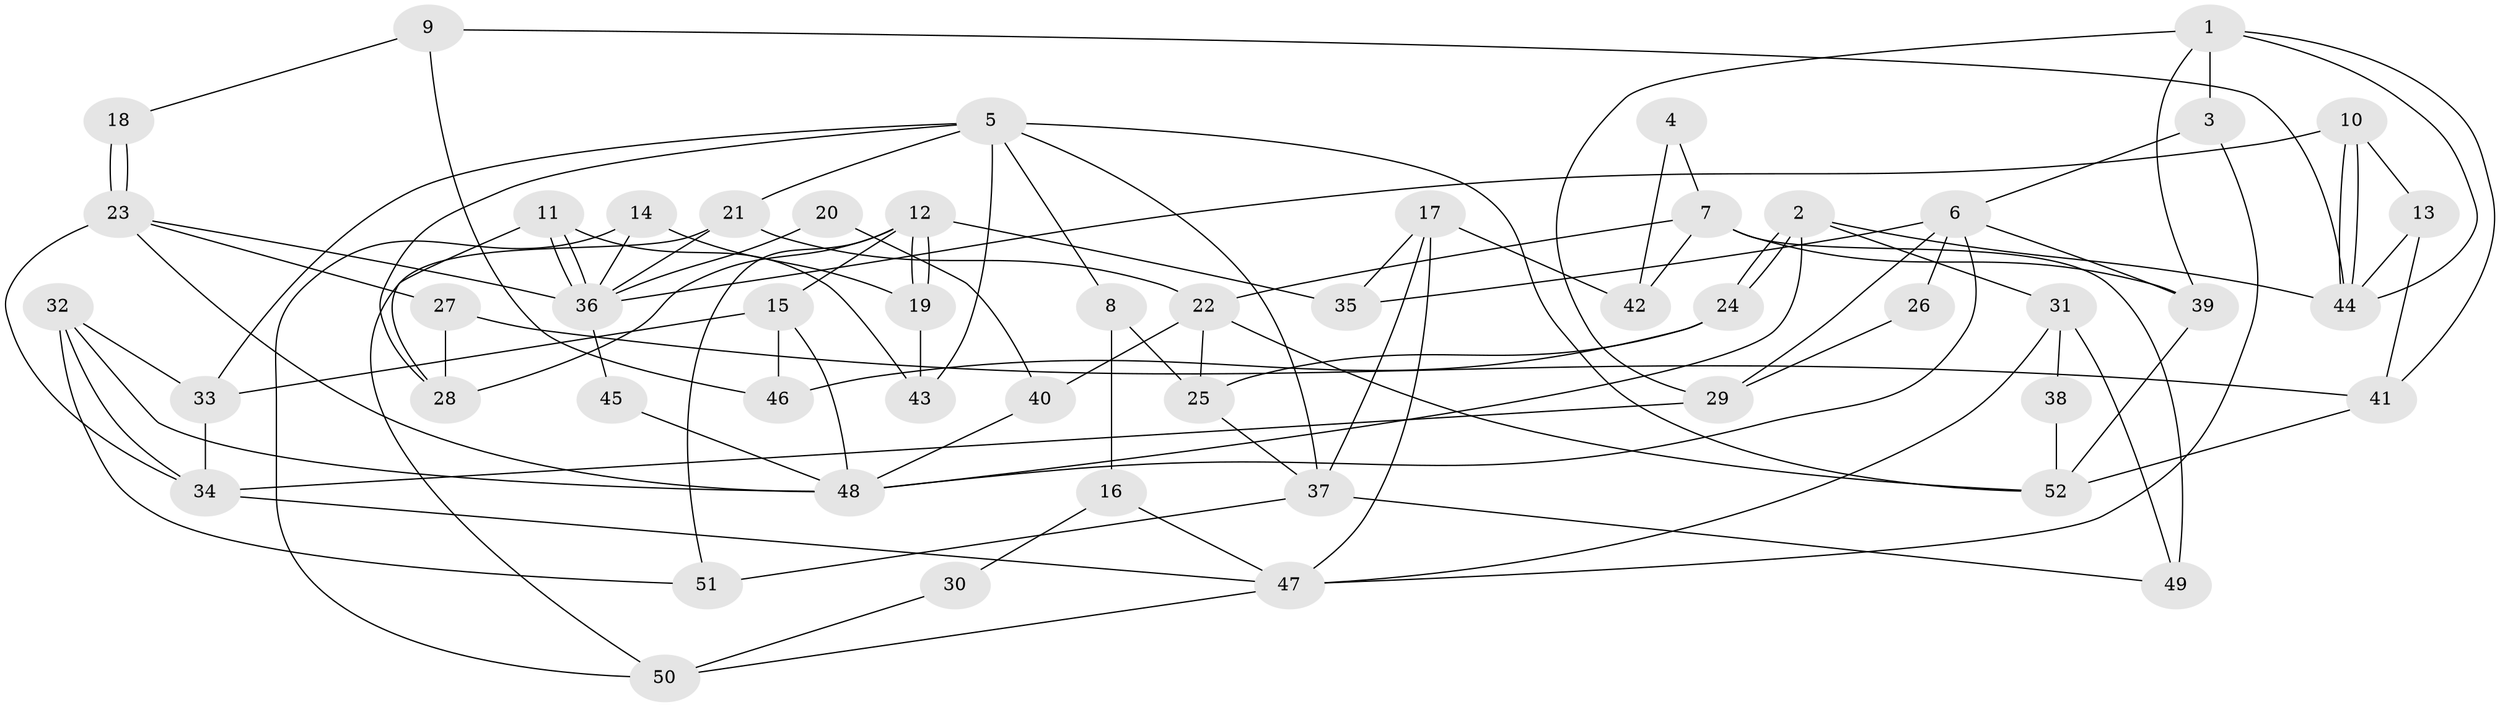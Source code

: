 // Generated by graph-tools (version 1.1) at 2025/26/03/09/25 03:26:21]
// undirected, 52 vertices, 104 edges
graph export_dot {
graph [start="1"]
  node [color=gray90,style=filled];
  1;
  2;
  3;
  4;
  5;
  6;
  7;
  8;
  9;
  10;
  11;
  12;
  13;
  14;
  15;
  16;
  17;
  18;
  19;
  20;
  21;
  22;
  23;
  24;
  25;
  26;
  27;
  28;
  29;
  30;
  31;
  32;
  33;
  34;
  35;
  36;
  37;
  38;
  39;
  40;
  41;
  42;
  43;
  44;
  45;
  46;
  47;
  48;
  49;
  50;
  51;
  52;
  1 -- 41;
  1 -- 3;
  1 -- 29;
  1 -- 39;
  1 -- 44;
  2 -- 44;
  2 -- 24;
  2 -- 24;
  2 -- 31;
  2 -- 48;
  3 -- 6;
  3 -- 47;
  4 -- 7;
  4 -- 42;
  5 -- 28;
  5 -- 52;
  5 -- 8;
  5 -- 21;
  5 -- 33;
  5 -- 37;
  5 -- 43;
  6 -- 48;
  6 -- 29;
  6 -- 26;
  6 -- 35;
  6 -- 39;
  7 -- 49;
  7 -- 39;
  7 -- 22;
  7 -- 42;
  8 -- 25;
  8 -- 16;
  9 -- 46;
  9 -- 44;
  9 -- 18;
  10 -- 36;
  10 -- 44;
  10 -- 44;
  10 -- 13;
  11 -- 28;
  11 -- 36;
  11 -- 36;
  11 -- 43;
  12 -- 15;
  12 -- 19;
  12 -- 19;
  12 -- 28;
  12 -- 35;
  12 -- 51;
  13 -- 44;
  13 -- 41;
  14 -- 19;
  14 -- 36;
  14 -- 50;
  15 -- 33;
  15 -- 48;
  15 -- 46;
  16 -- 47;
  16 -- 30;
  17 -- 37;
  17 -- 35;
  17 -- 42;
  17 -- 47;
  18 -- 23;
  18 -- 23;
  19 -- 43;
  20 -- 36;
  20 -- 40;
  21 -- 50;
  21 -- 22;
  21 -- 36;
  22 -- 25;
  22 -- 40;
  22 -- 52;
  23 -- 36;
  23 -- 27;
  23 -- 34;
  23 -- 48;
  24 -- 25;
  24 -- 46;
  25 -- 37;
  26 -- 29;
  27 -- 41;
  27 -- 28;
  29 -- 34;
  30 -- 50;
  31 -- 47;
  31 -- 38;
  31 -- 49;
  32 -- 34;
  32 -- 48;
  32 -- 33;
  32 -- 51;
  33 -- 34;
  34 -- 47;
  36 -- 45;
  37 -- 51;
  37 -- 49;
  38 -- 52;
  39 -- 52;
  40 -- 48;
  41 -- 52;
  45 -- 48;
  47 -- 50;
}
